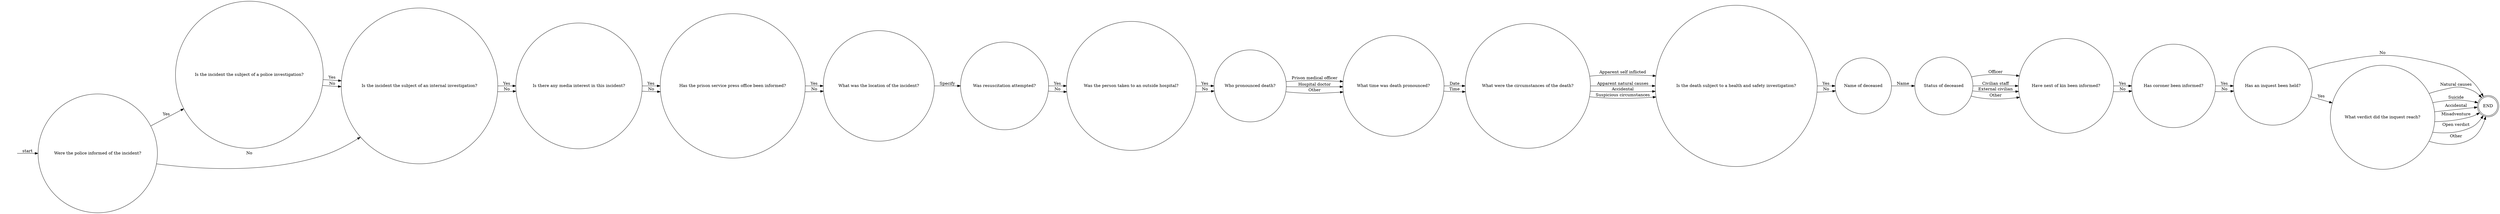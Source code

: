 digraph DEATH_OTHER {  rankdir=LR;
  node [shape = circle];
  START_NODE [label="", shape=none];
  START_NODE -> 45054 [label = "start"];
  END_NODE [label="END", shape="doublecircle"];
  44130 [label = "Name of deceased"];
  44130 -> 44392 [label = "Name"];
  44142 [label = "Has the prison service press office been informed?"];
  44142 -> 44751 [label = "Yes"];
  44142 -> 44751 [label = "No"];
  44237 [label = "What verdict did the inquest reach?"];
  44237 -> END_NODE [label = "Natural causes"];
  44237 -> END_NODE [label = "Suicide"];
  44237 -> END_NODE [label = "Accidental"];
  44237 -> END_NODE [label = "Misadventure"];
  44237 -> END_NODE [label = "Open verdict"];
  44237 -> END_NODE [label = "Other"];
  44248 [label = "Who pronounced death?"];
  44248 -> 44702 [label = "Prison medical officer"];
  44248 -> 44702 [label = "Hospital doctor"];
  44248 -> 44702 [label = "Other"];
  44350 [label = "Has an inquest been held?"];
  44350 -> 44237 [label = "Yes"];
  44350 -> END_NODE [label = "No"];
  44382 [label = "Is the death subject to a health and safety investigation?"];
  44382 -> 44130 [label = "Yes"];
  44382 -> 44130 [label = "No"];
  44392 [label = "Status of deceased"];
  44392 -> 44645 [label = "Officer"];
  44392 -> 44645 [label = "Civilian staff"];
  44392 -> 44645 [label = "External civilian"];
  44392 -> 44645 [label = "Other"];
  44395 [label = "Was resuscitation attempted?"];
  44395 -> 45031 [label = "Yes"];
  44395 -> 45031 [label = "No"];
  44397 [label = "Has coroner been informed?"];
  44397 -> 44350 [label = "Yes"];
  44397 -> 44350 [label = "No"];
  44425 [label = "What were the circumstances of the death?"];
  44425 -> 44382 [label = "Apparent self inflicted"];
  44425 -> 44382 [label = "Apparent natural causes"];
  44425 -> 44382 [label = "Accidental"];
  44425 -> 44382 [label = "Suspicious circumstances"];
  44434 [label = "Is the incident the subject of a police investigation?"];
  44434 -> 44839 [label = "Yes"];
  44434 -> 44839 [label = "No"];
  44645 [label = "Have next of kin been informed?"];
  44645 -> 44397 [label = "Yes"];
  44645 -> 44397 [label = "No"];
  44702 [label = "What time was death pronounced?"];
  44702 -> 44425 [label = "Date"];
  44702 -> 44425 [label = "Time"];
  44748 [label = "Is there any media interest in this incident?"];
  44748 -> 44142 [label = "Yes"];
  44748 -> 44142 [label = "No"];
  44751 [label = "What was the location of the incident?"];
  44751 -> 44395 [label = "Specify"];
  44839 [label = "Is the incident the subject of an internal investigation?"];
  44839 -> 44748 [label = "Yes"];
  44839 -> 44748 [label = "No"];
  45031 [label = "Was the person taken to an outside hospital?"];
  45031 -> 44248 [label = "Yes"];
  45031 -> 44248 [label = "No"];
  45054 [label = "Were the police informed of the incident?"];
  45054 -> 44434 [label = "Yes"];
  45054 -> 44839 [label = "No"];
}
